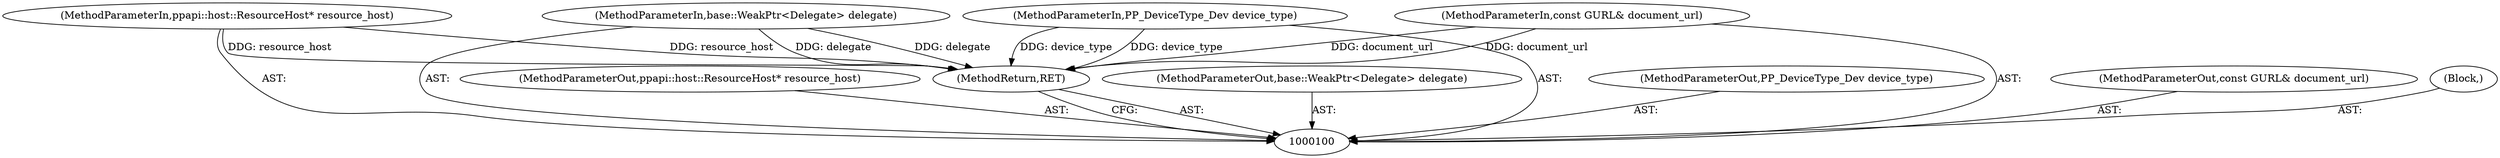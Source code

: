 digraph "0_Chrome_3a2cf7d1376ae33054b878232fb38b8fbed29e31" {
"1000106" [label="(MethodReturn,RET)"];
"1000101" [label="(MethodParameterIn,ppapi::host::ResourceHost* resource_host)"];
"1000114" [label="(MethodParameterOut,ppapi::host::ResourceHost* resource_host)"];
"1000102" [label="(MethodParameterIn,base::WeakPtr<Delegate> delegate)"];
"1000115" [label="(MethodParameterOut,base::WeakPtr<Delegate> delegate)"];
"1000103" [label="(MethodParameterIn,PP_DeviceType_Dev device_type)"];
"1000116" [label="(MethodParameterOut,PP_DeviceType_Dev device_type)"];
"1000104" [label="(MethodParameterIn,const GURL& document_url)"];
"1000117" [label="(MethodParameterOut,const GURL& document_url)"];
"1000105" [label="(Block,)"];
"1000106" -> "1000100"  [label="AST: "];
"1000106" -> "1000100"  [label="CFG: "];
"1000104" -> "1000106"  [label="DDG: document_url"];
"1000103" -> "1000106"  [label="DDG: device_type"];
"1000102" -> "1000106"  [label="DDG: delegate"];
"1000101" -> "1000106"  [label="DDG: resource_host"];
"1000101" -> "1000100"  [label="AST: "];
"1000101" -> "1000106"  [label="DDG: resource_host"];
"1000114" -> "1000100"  [label="AST: "];
"1000102" -> "1000100"  [label="AST: "];
"1000102" -> "1000106"  [label="DDG: delegate"];
"1000115" -> "1000100"  [label="AST: "];
"1000103" -> "1000100"  [label="AST: "];
"1000103" -> "1000106"  [label="DDG: device_type"];
"1000116" -> "1000100"  [label="AST: "];
"1000104" -> "1000100"  [label="AST: "];
"1000104" -> "1000106"  [label="DDG: document_url"];
"1000117" -> "1000100"  [label="AST: "];
"1000105" -> "1000100"  [label="AST: "];
}
